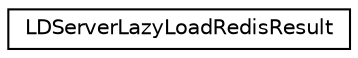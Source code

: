 digraph "Graphical Class Hierarchy"
{
 // LATEX_PDF_SIZE
  edge [fontname="Helvetica",fontsize="10",labelfontname="Helvetica",labelfontsize="10"];
  node [fontname="Helvetica",fontsize="10",shape=record];
  rankdir="LR";
  Node0 [label="LDServerLazyLoadRedisResult",height=0.2,width=0.4,color="black", fillcolor="white", style="filled",URL="$structLDServerLazyLoadRedisResult.html",tooltip="Stores the result of calling LDDServerLazyLoadRedisSource_New."];
}
